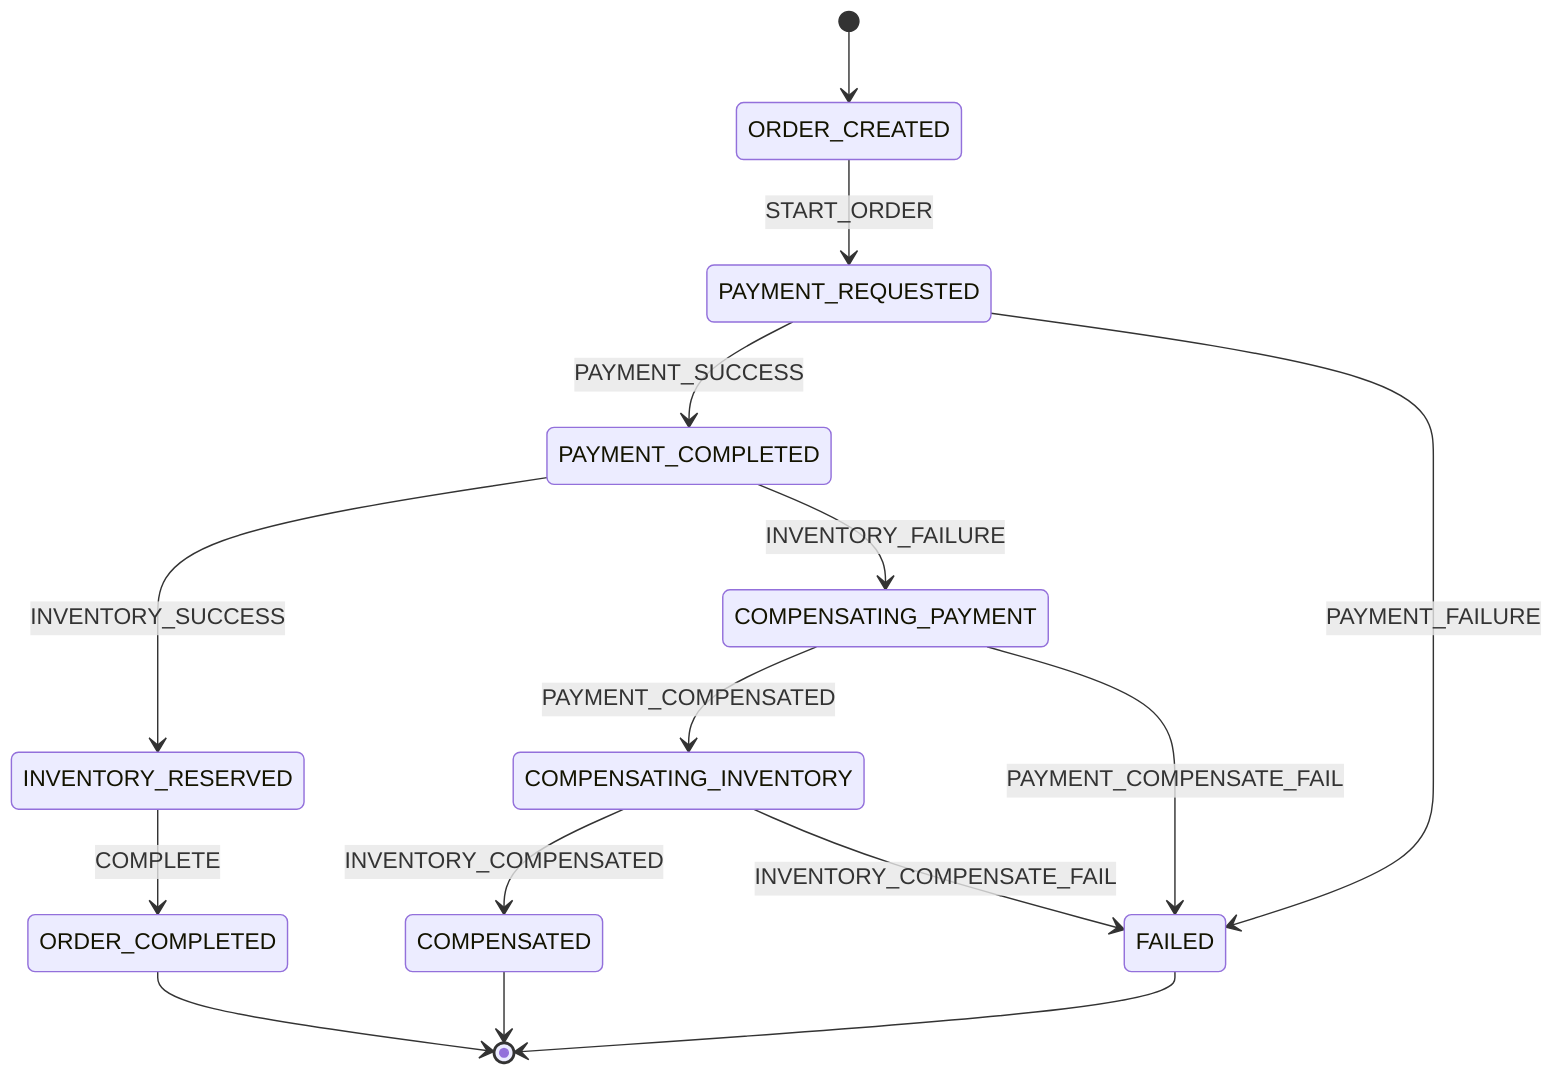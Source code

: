 stateDiagram-v2
    [*] --> ORDER_CREATED

    ORDER_CREATED --> PAYMENT_REQUESTED : START_ORDER
    PAYMENT_REQUESTED --> PAYMENT_COMPLETED : PAYMENT_SUCCESS
    PAYMENT_REQUESTED --> FAILED : PAYMENT_FAILURE
    PAYMENT_COMPLETED --> INVENTORY_RESERVED : INVENTORY_SUCCESS
    INVENTORY_RESERVED --> ORDER_COMPLETED : COMPLETE
    PAYMENT_COMPLETED --> COMPENSATING_PAYMENT : INVENTORY_FAILURE
    COMPENSATING_PAYMENT --> COMPENSATING_INVENTORY : PAYMENT_COMPENSATED
    COMPENSATING_PAYMENT --> FAILED : PAYMENT_COMPENSATE_FAIL
    COMPENSATING_INVENTORY --> COMPENSATED : INVENTORY_COMPENSATED
    COMPENSATING_INVENTORY --> FAILED : INVENTORY_COMPENSATE_FAIL

    ORDER_COMPLETED --> [*]
    COMPENSATED --> [*]
    FAILED --> [*]